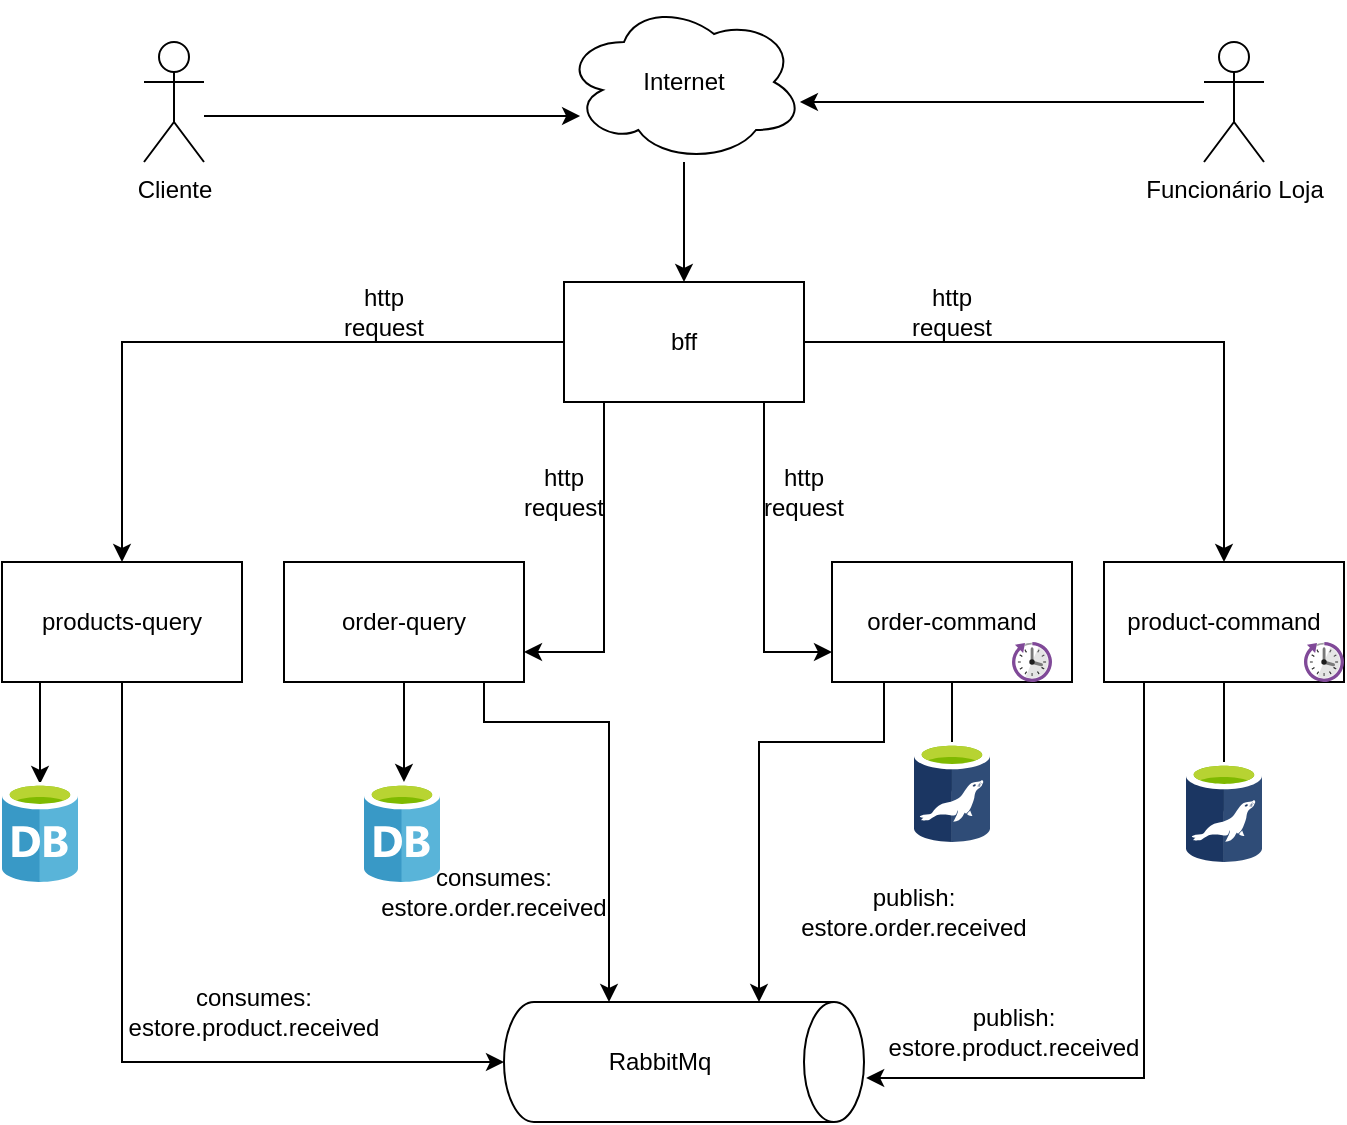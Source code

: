 <mxfile version="16.4.5" type="device"><diagram id="Hk_PoiFEoWG7qYwv77N3" name="Page-1"><mxGraphModel dx="1422" dy="762" grid="1" gridSize="10" guides="1" tooltips="1" connect="1" arrows="1" fold="1" page="1" pageScale="1" pageWidth="827" pageHeight="1169" math="0" shadow="0"><root><mxCell id="0"/><mxCell id="1" parent="0"/><mxCell id="dU17i2jU9ZZN2sGfitaL-9" style="edgeStyle=orthogonalEdgeStyle;rounded=0;orthogonalLoop=1;jettySize=auto;html=1;" parent="1" source="dU17i2jU9ZZN2sGfitaL-1" target="dU17i2jU9ZZN2sGfitaL-3" edge="1"><mxGeometry relative="1" as="geometry"/></mxCell><mxCell id="dU17i2jU9ZZN2sGfitaL-48" style="edgeStyle=orthogonalEdgeStyle;rounded=0;orthogonalLoop=1;jettySize=auto;html=1;entryX=0.633;entryY=-0.006;entryDx=0;entryDy=0;entryPerimeter=0;" parent="1" source="dU17i2jU9ZZN2sGfitaL-1" target="dU17i2jU9ZZN2sGfitaL-5" edge="1"><mxGeometry relative="1" as="geometry"><Array as="points"><mxPoint x="630" y="538"/></Array></mxGeometry></mxCell><mxCell id="dU17i2jU9ZZN2sGfitaL-1" value="product-command" style="rounded=0;whiteSpace=wrap;html=1;" parent="1" vertex="1"><mxGeometry x="610" y="280" width="120" height="60" as="geometry"/></mxCell><mxCell id="dU17i2jU9ZZN2sGfitaL-10" style="edgeStyle=orthogonalEdgeStyle;rounded=0;orthogonalLoop=1;jettySize=auto;html=1;entryX=0.5;entryY=0.02;entryDx=0;entryDy=0;entryPerimeter=0;" parent="1" source="dU17i2jU9ZZN2sGfitaL-2" target="dU17i2jU9ZZN2sGfitaL-4" edge="1"><mxGeometry relative="1" as="geometry"><Array as="points"><mxPoint x="78" y="360"/><mxPoint x="78" y="360"/></Array></mxGeometry></mxCell><mxCell id="dU17i2jU9ZZN2sGfitaL-46" style="edgeStyle=orthogonalEdgeStyle;rounded=0;orthogonalLoop=1;jettySize=auto;html=1;entryX=0.5;entryY=1;entryDx=0;entryDy=0;entryPerimeter=0;" parent="1" source="dU17i2jU9ZZN2sGfitaL-2" target="dU17i2jU9ZZN2sGfitaL-5" edge="1"><mxGeometry relative="1" as="geometry"><Array as="points"><mxPoint x="119" y="530"/></Array></mxGeometry></mxCell><mxCell id="dU17i2jU9ZZN2sGfitaL-2" value="products-query" style="rounded=0;whiteSpace=wrap;html=1;" parent="1" vertex="1"><mxGeometry x="59" y="280" width="120" height="60" as="geometry"/></mxCell><mxCell id="dU17i2jU9ZZN2sGfitaL-3" value="" style="sketch=0;aspect=fixed;html=1;points=[];align=center;image;fontSize=12;image=img/lib/mscae/aspect=fixed;html=1;perimeter=none;align=center;shadow=0;dashed=0;image;fontSize=12;image=img/lib/mscae/Azure_Database_for_MariaDB_servers.svg;" parent="1" vertex="1"><mxGeometry x="651" y="380" width="38" height="50" as="geometry"/></mxCell><mxCell id="dU17i2jU9ZZN2sGfitaL-4" value="" style="sketch=0;aspect=fixed;html=1;points=[];align=center;image;fontSize=12;image=img/lib/mscae/Database_General.svg;" parent="1" vertex="1"><mxGeometry x="59" y="390" width="38" height="50" as="geometry"/></mxCell><mxCell id="dU17i2jU9ZZN2sGfitaL-5" value="RabbitMq" style="shape=cylinder3;whiteSpace=wrap;html=1;boundedLbl=1;backgroundOutline=1;size=15;direction=south;" parent="1" vertex="1"><mxGeometry x="310" y="500" width="180" height="60" as="geometry"/></mxCell><mxCell id="dU17i2jU9ZZN2sGfitaL-7" style="edgeStyle=orthogonalEdgeStyle;rounded=0;orthogonalLoop=1;jettySize=auto;html=1;entryX=0.5;entryY=0;entryDx=0;entryDy=0;" parent="1" source="dU17i2jU9ZZN2sGfitaL-6" target="dU17i2jU9ZZN2sGfitaL-2" edge="1"><mxGeometry relative="1" as="geometry"/></mxCell><mxCell id="dU17i2jU9ZZN2sGfitaL-8" style="edgeStyle=orthogonalEdgeStyle;rounded=0;orthogonalLoop=1;jettySize=auto;html=1;entryX=0.5;entryY=0;entryDx=0;entryDy=0;" parent="1" source="dU17i2jU9ZZN2sGfitaL-6" target="dU17i2jU9ZZN2sGfitaL-1" edge="1"><mxGeometry relative="1" as="geometry"/></mxCell><mxCell id="dU17i2jU9ZZN2sGfitaL-44" style="edgeStyle=orthogonalEdgeStyle;rounded=0;orthogonalLoop=1;jettySize=auto;html=1;entryX=1;entryY=0.75;entryDx=0;entryDy=0;" parent="1" source="dU17i2jU9ZZN2sGfitaL-6" target="dU17i2jU9ZZN2sGfitaL-33" edge="1"><mxGeometry relative="1" as="geometry"><Array as="points"><mxPoint x="360" y="325"/></Array></mxGeometry></mxCell><mxCell id="dU17i2jU9ZZN2sGfitaL-45" style="edgeStyle=orthogonalEdgeStyle;rounded=0;orthogonalLoop=1;jettySize=auto;html=1;entryX=0;entryY=0.75;entryDx=0;entryDy=0;" parent="1" source="dU17i2jU9ZZN2sGfitaL-6" target="dU17i2jU9ZZN2sGfitaL-35" edge="1"><mxGeometry relative="1" as="geometry"><Array as="points"><mxPoint x="440" y="325"/></Array></mxGeometry></mxCell><mxCell id="dU17i2jU9ZZN2sGfitaL-6" value="bff" style="rounded=0;whiteSpace=wrap;html=1;" parent="1" vertex="1"><mxGeometry x="340" y="140" width="120" height="60" as="geometry"/></mxCell><mxCell id="dU17i2jU9ZZN2sGfitaL-16" value="http request" style="text;html=1;strokeColor=none;fillColor=none;align=center;verticalAlign=middle;whiteSpace=wrap;rounded=0;" parent="1" vertex="1"><mxGeometry x="220" y="140" width="60" height="30" as="geometry"/></mxCell><mxCell id="dU17i2jU9ZZN2sGfitaL-17" value="http request" style="text;html=1;strokeColor=none;fillColor=none;align=center;verticalAlign=middle;whiteSpace=wrap;rounded=0;" parent="1" vertex="1"><mxGeometry x="504" y="140" width="60" height="30" as="geometry"/></mxCell><mxCell id="dU17i2jU9ZZN2sGfitaL-18" value="publish: estore.product.received" style="text;html=1;strokeColor=none;fillColor=none;align=center;verticalAlign=middle;whiteSpace=wrap;rounded=0;" parent="1" vertex="1"><mxGeometry x="490" y="500" width="150" height="30" as="geometry"/></mxCell><mxCell id="dU17i2jU9ZZN2sGfitaL-19" value="consumes: estore.product.received" style="text;html=1;strokeColor=none;fillColor=none;align=center;verticalAlign=middle;whiteSpace=wrap;rounded=0;" parent="1" vertex="1"><mxGeometry x="110" y="490" width="150" height="30" as="geometry"/></mxCell><mxCell id="dU17i2jU9ZZN2sGfitaL-20" value="" style="sketch=0;aspect=fixed;html=1;points=[];align=center;image;fontSize=12;image=img/lib/mscae/Reservations.svg;" parent="1" vertex="1"><mxGeometry x="710" y="320" width="20" height="20" as="geometry"/></mxCell><mxCell id="dU17i2jU9ZZN2sGfitaL-23" style="edgeStyle=orthogonalEdgeStyle;rounded=0;orthogonalLoop=1;jettySize=auto;html=1;" parent="1" source="dU17i2jU9ZZN2sGfitaL-22" target="dU17i2jU9ZZN2sGfitaL-6" edge="1"><mxGeometry relative="1" as="geometry"/></mxCell><mxCell id="dU17i2jU9ZZN2sGfitaL-22" value="Internet" style="ellipse;shape=cloud;whiteSpace=wrap;html=1;" parent="1" vertex="1"><mxGeometry x="340" width="120" height="80" as="geometry"/></mxCell><mxCell id="dU17i2jU9ZZN2sGfitaL-32" style="edgeStyle=orthogonalEdgeStyle;rounded=0;orthogonalLoop=1;jettySize=auto;html=1;entryX=0.067;entryY=0.713;entryDx=0;entryDy=0;entryPerimeter=0;" parent="1" source="dU17i2jU9ZZN2sGfitaL-26" target="dU17i2jU9ZZN2sGfitaL-22" edge="1"><mxGeometry relative="1" as="geometry"><Array as="points"><mxPoint x="260" y="57"/><mxPoint x="260" y="57"/></Array></mxGeometry></mxCell><mxCell id="dU17i2jU9ZZN2sGfitaL-26" value="Cliente" style="shape=umlActor;verticalLabelPosition=bottom;verticalAlign=top;html=1;outlineConnect=0;" parent="1" vertex="1"><mxGeometry x="130" y="20" width="30" height="60" as="geometry"/></mxCell><mxCell id="dU17i2jU9ZZN2sGfitaL-31" style="edgeStyle=orthogonalEdgeStyle;rounded=0;orthogonalLoop=1;jettySize=auto;html=1;entryX=0.983;entryY=0.625;entryDx=0;entryDy=0;entryPerimeter=0;" parent="1" source="dU17i2jU9ZZN2sGfitaL-30" target="dU17i2jU9ZZN2sGfitaL-22" edge="1"><mxGeometry relative="1" as="geometry"/></mxCell><mxCell id="dU17i2jU9ZZN2sGfitaL-30" value="Funcionário Loja" style="shape=umlActor;verticalLabelPosition=bottom;verticalAlign=top;html=1;outlineConnect=0;" parent="1" vertex="1"><mxGeometry x="660" y="20" width="30" height="60" as="geometry"/></mxCell><mxCell id="dU17i2jU9ZZN2sGfitaL-41" style="edgeStyle=orthogonalEdgeStyle;rounded=0;orthogonalLoop=1;jettySize=auto;html=1;entryX=0.526;entryY=0;entryDx=0;entryDy=0;entryPerimeter=0;" parent="1" source="dU17i2jU9ZZN2sGfitaL-33" target="dU17i2jU9ZZN2sGfitaL-40" edge="1"><mxGeometry relative="1" as="geometry"/></mxCell><mxCell id="dU17i2jU9ZZN2sGfitaL-50" style="edgeStyle=orthogonalEdgeStyle;rounded=0;orthogonalLoop=1;jettySize=auto;html=1;entryX=0;entryY=0;entryDx=0;entryDy=127.5;entryPerimeter=0;" parent="1" source="dU17i2jU9ZZN2sGfitaL-33" target="dU17i2jU9ZZN2sGfitaL-5" edge="1"><mxGeometry relative="1" as="geometry"><Array as="points"><mxPoint x="300" y="360"/><mxPoint x="363" y="360"/></Array></mxGeometry></mxCell><mxCell id="dU17i2jU9ZZN2sGfitaL-33" value="order-query" style="rounded=0;whiteSpace=wrap;html=1;" parent="1" vertex="1"><mxGeometry x="200" y="280" width="120" height="60" as="geometry"/></mxCell><mxCell id="dU17i2jU9ZZN2sGfitaL-43" style="edgeStyle=orthogonalEdgeStyle;rounded=0;orthogonalLoop=1;jettySize=auto;html=1;" parent="1" source="dU17i2jU9ZZN2sGfitaL-35" target="dU17i2jU9ZZN2sGfitaL-42" edge="1"><mxGeometry relative="1" as="geometry"/></mxCell><mxCell id="dU17i2jU9ZZN2sGfitaL-49" style="edgeStyle=orthogonalEdgeStyle;rounded=0;orthogonalLoop=1;jettySize=auto;html=1;entryX=0;entryY=0;entryDx=0;entryDy=52.5;entryPerimeter=0;" parent="1" source="dU17i2jU9ZZN2sGfitaL-35" target="dU17i2jU9ZZN2sGfitaL-5" edge="1"><mxGeometry relative="1" as="geometry"><Array as="points"><mxPoint x="500" y="370"/><mxPoint x="438" y="370"/></Array></mxGeometry></mxCell><mxCell id="dU17i2jU9ZZN2sGfitaL-35" value="order-command" style="rounded=0;whiteSpace=wrap;html=1;" parent="1" vertex="1"><mxGeometry x="474" y="280" width="120" height="60" as="geometry"/></mxCell><mxCell id="dU17i2jU9ZZN2sGfitaL-38" value="http request" style="text;html=1;strokeColor=none;fillColor=none;align=center;verticalAlign=middle;whiteSpace=wrap;rounded=0;" parent="1" vertex="1"><mxGeometry x="310" y="230" width="60" height="30" as="geometry"/></mxCell><mxCell id="dU17i2jU9ZZN2sGfitaL-39" value="http request" style="text;html=1;strokeColor=none;fillColor=none;align=center;verticalAlign=middle;whiteSpace=wrap;rounded=0;" parent="1" vertex="1"><mxGeometry x="430" y="230" width="60" height="30" as="geometry"/></mxCell><mxCell id="dU17i2jU9ZZN2sGfitaL-40" value="" style="sketch=0;aspect=fixed;html=1;points=[];align=center;image;fontSize=12;image=img/lib/mscae/Database_General.svg;" parent="1" vertex="1"><mxGeometry x="240" y="390" width="38" height="50" as="geometry"/></mxCell><mxCell id="dU17i2jU9ZZN2sGfitaL-42" value="" style="sketch=0;aspect=fixed;html=1;points=[];align=center;image;fontSize=12;image=img/lib/mscae/aspect=fixed;html=1;perimeter=none;align=center;shadow=0;dashed=0;image;fontSize=12;image=img/lib/mscae/Azure_Database_for_MariaDB_servers.svg;" parent="1" vertex="1"><mxGeometry x="515" y="370" width="38" height="50" as="geometry"/></mxCell><mxCell id="dU17i2jU9ZZN2sGfitaL-51" value="publish: estore.order.received" style="text;html=1;strokeColor=none;fillColor=none;align=center;verticalAlign=middle;whiteSpace=wrap;rounded=0;" parent="1" vertex="1"><mxGeometry x="440" y="440" width="150" height="30" as="geometry"/></mxCell><mxCell id="dU17i2jU9ZZN2sGfitaL-53" value="consumes: estore.order.received" style="text;html=1;strokeColor=none;fillColor=none;align=center;verticalAlign=middle;whiteSpace=wrap;rounded=0;" parent="1" vertex="1"><mxGeometry x="230" y="430" width="150" height="30" as="geometry"/></mxCell><mxCell id="ThpFh4tpTsFJz4EZWjC5-1" value="" style="sketch=0;aspect=fixed;html=1;points=[];align=center;image;fontSize=12;image=img/lib/mscae/Reservations.svg;" vertex="1" parent="1"><mxGeometry x="564" y="320" width="20" height="20" as="geometry"/></mxCell></root></mxGraphModel></diagram></mxfile>